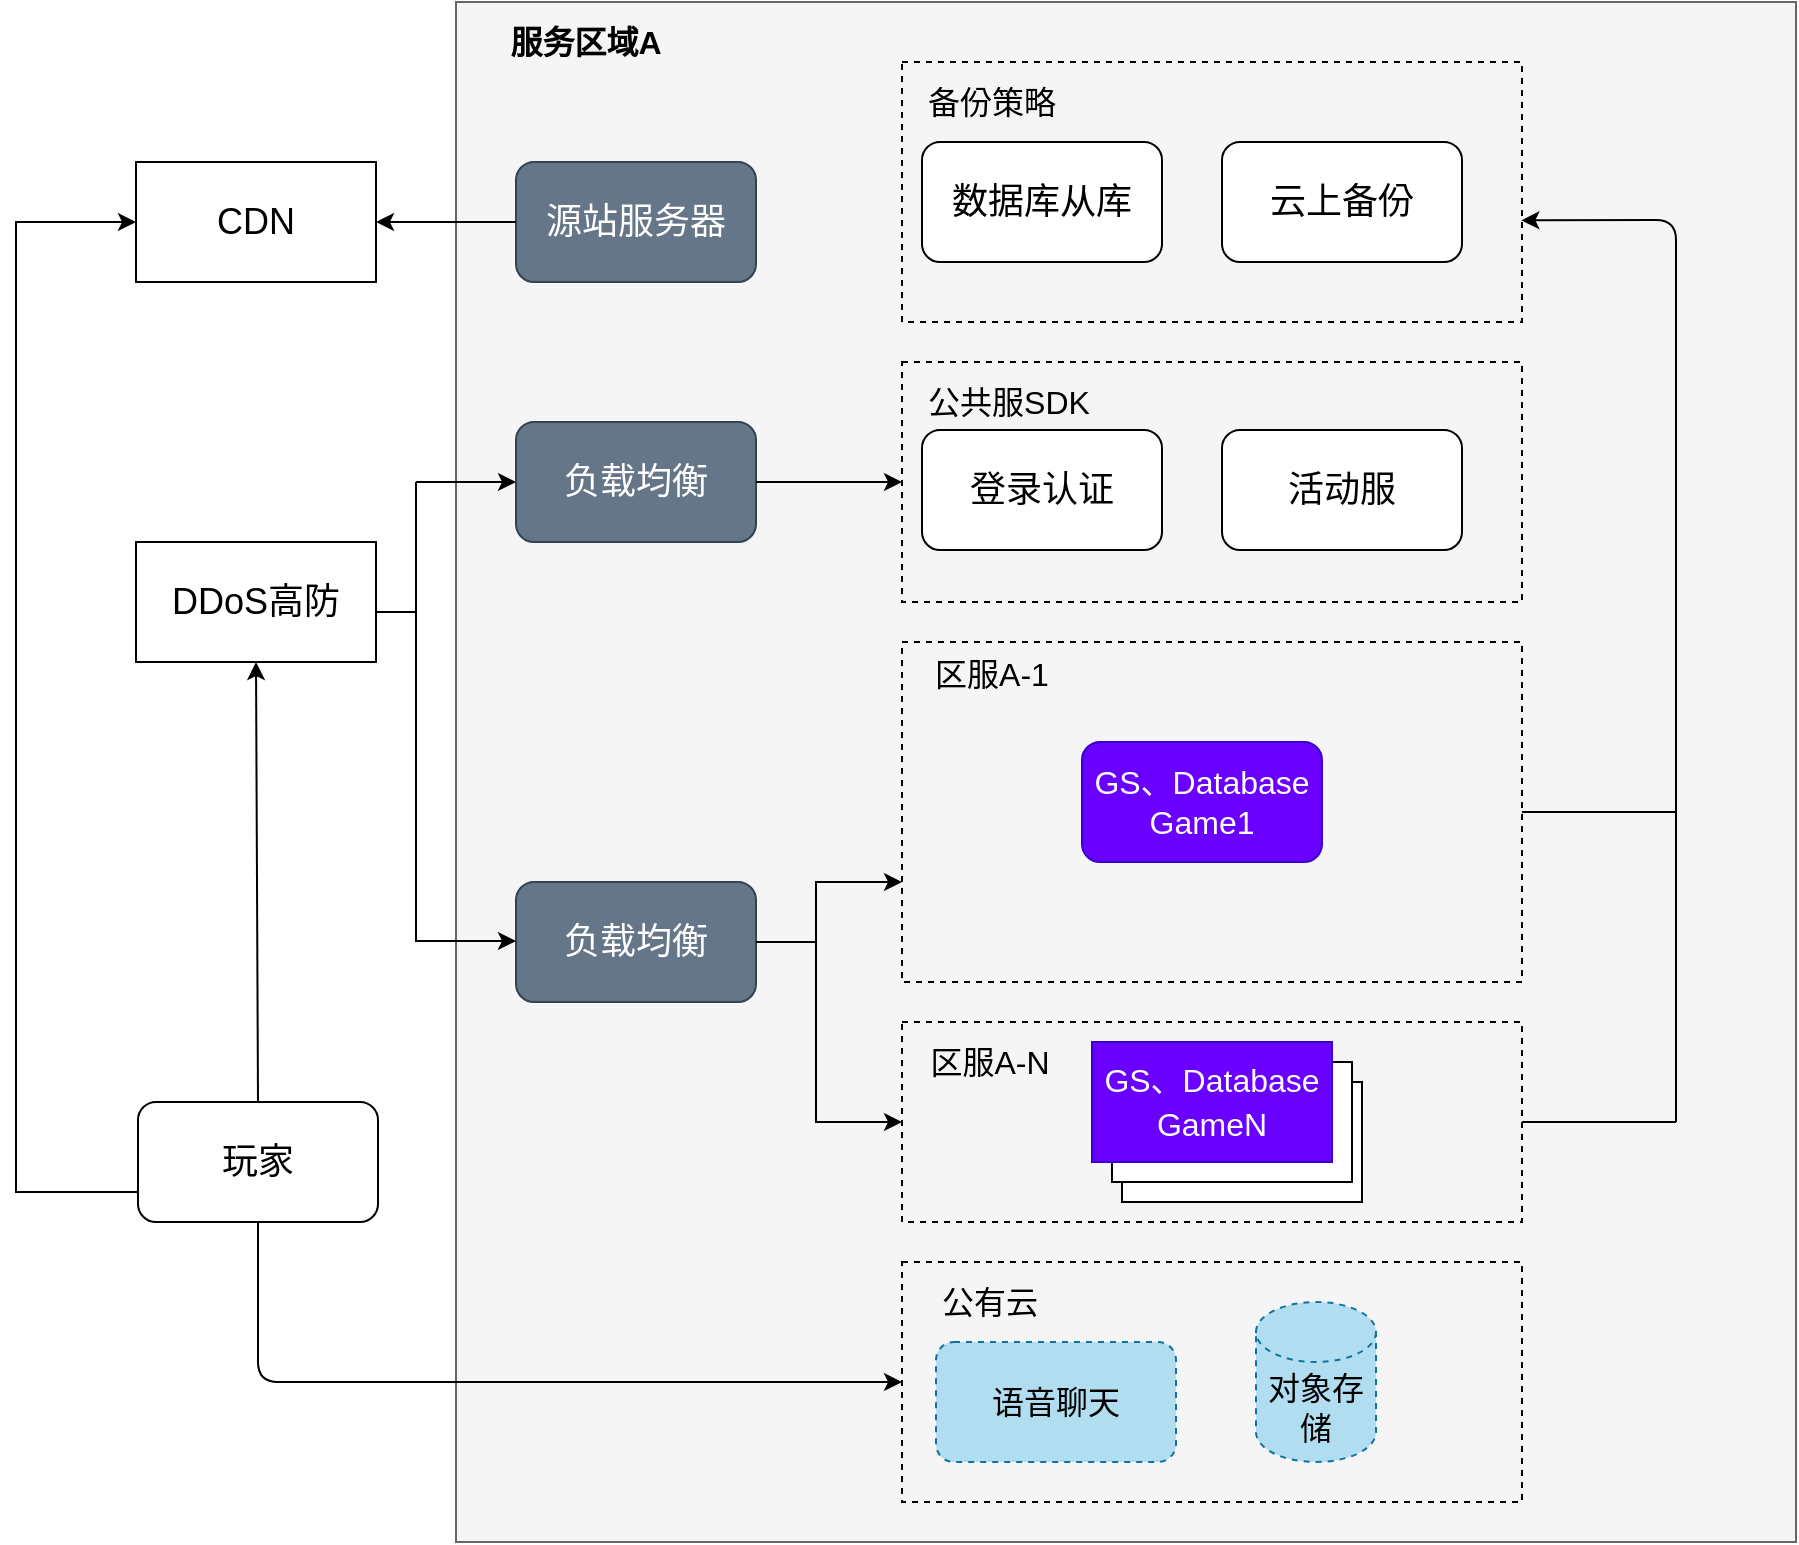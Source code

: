 <mxfile version="14.4.3" type="github">
  <diagram id="fT9dytx6FlZxMEzEyuWl" name="Page-1">
    <mxGraphModel dx="1303" dy="672" grid="1" gridSize="10" guides="1" tooltips="1" connect="1" arrows="1" fold="1" page="1" pageScale="1" pageWidth="1600" pageHeight="1200" math="0" shadow="0">
      <root>
        <mxCell id="0" />
        <mxCell id="1" parent="0" />
        <mxCell id="Vs3RJaH12gDjdYwrqUp_-3" value="" style="rounded=0;whiteSpace=wrap;html=1;fillColor=#f5f5f5;strokeColor=#666666;fontColor=#333333;" parent="1" vertex="1">
          <mxGeometry x="330" y="320" width="670" height="770" as="geometry" />
        </mxCell>
        <mxCell id="Vs3RJaH12gDjdYwrqUp_-6" value="CDN" style="rounded=0;whiteSpace=wrap;html=1;fontSize=18;" parent="1" vertex="1">
          <mxGeometry x="170" y="400" width="120" height="60" as="geometry" />
        </mxCell>
        <mxCell id="zrN1Y2SLU0a6Z4_LZhqY-11" value="" style="edgeStyle=elbowEdgeStyle;rounded=0;orthogonalLoop=1;jettySize=auto;html=1;fontSize=16;fontColor=#030303;exitX=0;exitY=0.75;exitDx=0;exitDy=0;" edge="1" parent="1" source="Vs3RJaH12gDjdYwrqUp_-7" target="Vs3RJaH12gDjdYwrqUp_-6">
          <mxGeometry relative="1" as="geometry">
            <Array as="points">
              <mxPoint x="110" y="510" />
            </Array>
          </mxGeometry>
        </mxCell>
        <mxCell id="Vs3RJaH12gDjdYwrqUp_-7" value="玩家" style="rounded=1;whiteSpace=wrap;html=1;fontSize=18;" parent="1" vertex="1">
          <mxGeometry x="171" y="870" width="120" height="60" as="geometry" />
        </mxCell>
        <mxCell id="Vs3RJaH12gDjdYwrqUp_-8" value="DDoS高防" style="rounded=0;whiteSpace=wrap;html=1;fontSize=18;" parent="1" vertex="1">
          <mxGeometry x="170" y="590" width="120" height="60" as="geometry" />
        </mxCell>
        <mxCell id="Vs3RJaH12gDjdYwrqUp_-9" value="&lt;font style=&quot;font-size: 16px&quot;&gt;服务区域A&lt;/font&gt;" style="text;html=1;strokeColor=none;fillColor=none;align=center;verticalAlign=middle;whiteSpace=wrap;rounded=0;fontStyle=1;fontSize=18;" parent="1" vertex="1">
          <mxGeometry x="350" y="330" width="90" height="20" as="geometry" />
        </mxCell>
        <mxCell id="Vs3RJaH12gDjdYwrqUp_-10" value="源站服务器" style="rounded=1;whiteSpace=wrap;html=1;fontSize=18;fillColor=#647687;strokeColor=#314354;fontColor=#ffffff;" parent="1" vertex="1">
          <mxGeometry x="360" y="400" width="120" height="60" as="geometry" />
        </mxCell>
        <mxCell id="Vs3RJaH12gDjdYwrqUp_-11" value="负载均衡" style="rounded=1;whiteSpace=wrap;html=1;fontSize=18;fillColor=#647687;strokeColor=#314354;fontColor=#ffffff;" parent="1" vertex="1">
          <mxGeometry x="360" y="530" width="120" height="60" as="geometry" />
        </mxCell>
        <mxCell id="Vs3RJaH12gDjdYwrqUp_-12" value="负载均衡&lt;br style=&quot;font-size: 18px;&quot;&gt;" style="rounded=1;whiteSpace=wrap;html=1;strokeColor=#314354;fillColor=#647687;fontColor=#ffffff;fontSize=18;" parent="1" vertex="1">
          <mxGeometry x="360" y="760" width="120" height="60" as="geometry" />
        </mxCell>
        <mxCell id="Vs3RJaH12gDjdYwrqUp_-19" value="" style="rounded=0;whiteSpace=wrap;html=1;dashed=1;strokeColor=#000000;fillColor=none;gradientColor=none;" parent="1" vertex="1">
          <mxGeometry x="553" y="350" width="310" height="130" as="geometry" />
        </mxCell>
        <mxCell id="Vs3RJaH12gDjdYwrqUp_-20" value="" style="rounded=0;whiteSpace=wrap;html=1;dashed=1;strokeColor=#000000;fillColor=none;gradientColor=none;" parent="1" vertex="1">
          <mxGeometry x="553" y="500" width="310" height="120" as="geometry" />
        </mxCell>
        <mxCell id="Vs3RJaH12gDjdYwrqUp_-21" value="" style="rounded=0;whiteSpace=wrap;html=1;dashed=1;strokeColor=#000000;fillColor=none;gradientColor=none;" parent="1" vertex="1">
          <mxGeometry x="553" y="640" width="310" height="170" as="geometry" />
        </mxCell>
        <mxCell id="Vs3RJaH12gDjdYwrqUp_-22" value="" style="rounded=0;whiteSpace=wrap;html=1;dashed=1;strokeColor=#000000;fillColor=none;gradientColor=none;" parent="1" vertex="1">
          <mxGeometry x="553" y="830" width="310" height="100" as="geometry" />
        </mxCell>
        <mxCell id="Vs3RJaH12gDjdYwrqUp_-23" value="&lt;span style=&quot;font-weight: 400; font-size: 16px;&quot;&gt;备份策略&lt;/span&gt;" style="text;html=1;strokeColor=none;fillColor=none;align=center;verticalAlign=middle;whiteSpace=wrap;rounded=0;fontStyle=1;fontSize=16;" parent="1" vertex="1">
          <mxGeometry x="563" y="360" width="70" height="20" as="geometry" />
        </mxCell>
        <mxCell id="Vs3RJaH12gDjdYwrqUp_-24" value="登录认证" style="rounded=1;whiteSpace=wrap;html=1;fontSize=18;" parent="1" vertex="1">
          <mxGeometry x="563" y="534" width="120" height="60" as="geometry" />
        </mxCell>
        <mxCell id="Vs3RJaH12gDjdYwrqUp_-25" value="活动服" style="rounded=1;whiteSpace=wrap;html=1;fontSize=18;" parent="1" vertex="1">
          <mxGeometry x="713" y="534" width="120" height="60" as="geometry" />
        </mxCell>
        <mxCell id="Vs3RJaH12gDjdYwrqUp_-26" value="&lt;span style=&quot;font-weight: 400; font-size: 16px;&quot;&gt;公共服SDK&lt;/span&gt;" style="text;html=1;strokeColor=none;fillColor=none;align=center;verticalAlign=middle;whiteSpace=wrap;rounded=0;fontStyle=1;fontSize=16;" parent="1" vertex="1">
          <mxGeometry x="563" y="510" width="87" height="20" as="geometry" />
        </mxCell>
        <mxCell id="Vs3RJaH12gDjdYwrqUp_-27" value="&lt;span style=&quot;font-weight: 400; font-size: 16px;&quot;&gt;区服A-1&lt;/span&gt;" style="text;html=1;strokeColor=none;fillColor=none;align=center;verticalAlign=middle;whiteSpace=wrap;rounded=0;fontStyle=1;fontSize=16;" parent="1" vertex="1">
          <mxGeometry x="563" y="646" width="70" height="20" as="geometry" />
        </mxCell>
        <mxCell id="Vs3RJaH12gDjdYwrqUp_-28" value="&lt;span style=&quot;font-weight: 400; font-size: 16px;&quot;&gt;区服A-N&lt;/span&gt;" style="text;html=1;strokeColor=none;fillColor=none;align=center;verticalAlign=middle;whiteSpace=wrap;rounded=0;fontStyle=1;fontSize=16;" parent="1" vertex="1">
          <mxGeometry x="562" y="840" width="70" height="20" as="geometry" />
        </mxCell>
        <mxCell id="Vs3RJaH12gDjdYwrqUp_-29" value="架构同源A-1" style="rounded=0;whiteSpace=wrap;html=1;" parent="1" vertex="1">
          <mxGeometry x="663" y="860" width="120" height="60" as="geometry" />
        </mxCell>
        <mxCell id="Vs3RJaH12gDjdYwrqUp_-30" value="架构同源A-1" style="rounded=0;whiteSpace=wrap;html=1;" parent="1" vertex="1">
          <mxGeometry x="658" y="850" width="120" height="60" as="geometry" />
        </mxCell>
        <mxCell id="Vs3RJaH12gDjdYwrqUp_-31" value="&lt;span style=&quot;font-size: 16px&quot;&gt;GS、Database&lt;/span&gt;&lt;br style=&quot;font-size: 16px&quot;&gt;&lt;span style=&quot;font-size: 16px&quot;&gt;GameN&lt;/span&gt;" style="rounded=0;whiteSpace=wrap;html=1;fontSize=18;fillColor=#6a00ff;strokeColor=#3700CC;fontColor=#ffffff;" parent="1" vertex="1">
          <mxGeometry x="648" y="840" width="120" height="60" as="geometry" />
        </mxCell>
        <mxCell id="Vs3RJaH12gDjdYwrqUp_-34" value="数据库从库" style="rounded=1;whiteSpace=wrap;html=1;fontSize=18;" parent="1" vertex="1">
          <mxGeometry x="563" y="390" width="120" height="60" as="geometry" />
        </mxCell>
        <mxCell id="Vs3RJaH12gDjdYwrqUp_-35" value="&lt;font style=&quot;font-size: 18px&quot;&gt;云上备份&lt;/font&gt;" style="rounded=1;whiteSpace=wrap;html=1;" parent="1" vertex="1">
          <mxGeometry x="713" y="390" width="120" height="60" as="geometry" />
        </mxCell>
        <mxCell id="Vs3RJaH12gDjdYwrqUp_-36" value="GS、Database&lt;br&gt;Game1" style="rounded=1;whiteSpace=wrap;html=1;fontSize=16;fillColor=#6a00ff;strokeColor=#3700CC;fontColor=#ffffff;" parent="1" vertex="1">
          <mxGeometry x="643" y="690" width="120" height="60" as="geometry" />
        </mxCell>
        <mxCell id="Vs3RJaH12gDjdYwrqUp_-38" value="" style="endArrow=classic;html=1;entryX=0;entryY=0.5;entryDx=0;entryDy=0;" parent="1" target="Vs3RJaH12gDjdYwrqUp_-11" edge="1">
          <mxGeometry width="50" height="50" relative="1" as="geometry">
            <mxPoint x="310" y="560" as="sourcePoint" />
            <mxPoint x="630" y="480" as="targetPoint" />
            <Array as="points" />
          </mxGeometry>
        </mxCell>
        <mxCell id="Vs3RJaH12gDjdYwrqUp_-45" value="" style="endArrow=classic;html=1;" parent="1" source="Vs3RJaH12gDjdYwrqUp_-11" target="Vs3RJaH12gDjdYwrqUp_-20" edge="1">
          <mxGeometry width="50" height="50" relative="1" as="geometry">
            <mxPoint x="523" y="564" as="sourcePoint" />
            <mxPoint x="553" y="564" as="targetPoint" />
          </mxGeometry>
        </mxCell>
        <mxCell id="Vs3RJaH12gDjdYwrqUp_-49" value="" style="endArrow=classic;html=1;exitX=0;exitY=0.5;exitDx=0;exitDy=0;entryX=1;entryY=0.5;entryDx=0;entryDy=0;" parent="1" source="Vs3RJaH12gDjdYwrqUp_-10" target="Vs3RJaH12gDjdYwrqUp_-6" edge="1">
          <mxGeometry width="50" height="50" relative="1" as="geometry">
            <mxPoint x="630" y="650" as="sourcePoint" />
            <mxPoint x="680" y="600" as="targetPoint" />
          </mxGeometry>
        </mxCell>
        <mxCell id="Vs3RJaH12gDjdYwrqUp_-51" style="edgeStyle=elbowEdgeStyle;rounded=0;orthogonalLoop=1;jettySize=auto;html=1;fontSize=16;fontColor=#030303;entryX=0;entryY=0.5;entryDx=0;entryDy=0;" parent="1" source="Vs3RJaH12gDjdYwrqUp_-12" target="Vs3RJaH12gDjdYwrqUp_-22" edge="1">
          <mxGeometry relative="1" as="geometry">
            <Array as="points">
              <mxPoint x="510" y="880" />
              <mxPoint x="500" y="840" />
            </Array>
          </mxGeometry>
        </mxCell>
        <mxCell id="Vs3RJaH12gDjdYwrqUp_-53" style="edgeStyle=elbowEdgeStyle;rounded=0;orthogonalLoop=1;jettySize=auto;html=1;fontSize=16;fontColor=#030303;entryX=0;entryY=0.5;entryDx=0;entryDy=0;" parent="1" edge="1">
          <mxGeometry relative="1" as="geometry">
            <mxPoint x="500" y="790" as="sourcePoint" />
            <mxPoint x="553" y="760" as="targetPoint" />
            <Array as="points">
              <mxPoint x="510" y="760" />
              <mxPoint x="500" y="720" />
            </Array>
          </mxGeometry>
        </mxCell>
        <mxCell id="Vs3RJaH12gDjdYwrqUp_-56" value="" style="endArrow=classic;html=1;fontSize=16;fontColor=#030303;entryX=0.999;entryY=0.609;entryDx=0;entryDy=0;entryPerimeter=0;" parent="1" target="Vs3RJaH12gDjdYwrqUp_-19" edge="1">
          <mxGeometry width="50" height="50" relative="1" as="geometry">
            <mxPoint x="940" y="880" as="sourcePoint" />
            <mxPoint x="990" y="825" as="targetPoint" />
            <Array as="points">
              <mxPoint x="940" y="429" />
            </Array>
          </mxGeometry>
        </mxCell>
        <mxCell id="Vs3RJaH12gDjdYwrqUp_-57" value="" style="endArrow=none;html=1;fontSize=16;fontColor=#030303;exitX=1;exitY=0.5;exitDx=0;exitDy=0;" parent="1" source="Vs3RJaH12gDjdYwrqUp_-22" edge="1">
          <mxGeometry width="50" height="50" relative="1" as="geometry">
            <mxPoint x="580" y="840" as="sourcePoint" />
            <mxPoint x="940" y="880" as="targetPoint" />
          </mxGeometry>
        </mxCell>
        <mxCell id="Vs3RJaH12gDjdYwrqUp_-58" value="" style="endArrow=none;html=1;fontSize=16;fontColor=#030303;exitX=1;exitY=0.5;exitDx=0;exitDy=0;" parent="1" source="Vs3RJaH12gDjdYwrqUp_-21" edge="1">
          <mxGeometry width="50" height="50" relative="1" as="geometry">
            <mxPoint x="580" y="730" as="sourcePoint" />
            <mxPoint x="940" y="725" as="targetPoint" />
          </mxGeometry>
        </mxCell>
        <mxCell id="zrN1Y2SLU0a6Z4_LZhqY-1" value="" style="rounded=0;whiteSpace=wrap;html=1;dashed=1;strokeColor=#000000;fillColor=none;gradientColor=none;" vertex="1" parent="1">
          <mxGeometry x="553" y="950" width="310" height="120" as="geometry" />
        </mxCell>
        <mxCell id="zrN1Y2SLU0a6Z4_LZhqY-2" value="&lt;span style=&quot;font-weight: 400&quot;&gt;公有云&lt;/span&gt;" style="text;html=1;strokeColor=none;fillColor=none;align=center;verticalAlign=middle;whiteSpace=wrap;rounded=0;fontStyle=1;fontSize=16;" vertex="1" parent="1">
          <mxGeometry x="562" y="960" width="70" height="20" as="geometry" />
        </mxCell>
        <mxCell id="zrN1Y2SLU0a6Z4_LZhqY-3" value="语音聊天" style="rounded=1;whiteSpace=wrap;html=1;dashed=1;strokeColor=#10739e;fillColor=#b1ddf0;fontSize=16;" vertex="1" parent="1">
          <mxGeometry x="570" y="990" width="120" height="60" as="geometry" />
        </mxCell>
        <mxCell id="zrN1Y2SLU0a6Z4_LZhqY-4" value="对象存储" style="shape=cylinder3;whiteSpace=wrap;html=1;boundedLbl=1;backgroundOutline=1;size=15;dashed=1;strokeColor=#10739e;fillColor=#b1ddf0;fontSize=16;" vertex="1" parent="1">
          <mxGeometry x="730" y="970" width="60" height="80" as="geometry" />
        </mxCell>
        <mxCell id="zrN1Y2SLU0a6Z4_LZhqY-13" value="" style="endArrow=classic;html=1;entryX=0;entryY=0.5;entryDx=0;entryDy=0;" edge="1" parent="1">
          <mxGeometry width="50" height="50" relative="1" as="geometry">
            <mxPoint x="310" y="789.5" as="sourcePoint" />
            <mxPoint x="360" y="789.5" as="targetPoint" />
            <Array as="points" />
          </mxGeometry>
        </mxCell>
        <mxCell id="zrN1Y2SLU0a6Z4_LZhqY-14" value="" style="endArrow=none;html=1;fontSize=16;fontColor=#030303;" edge="1" parent="1">
          <mxGeometry width="50" height="50" relative="1" as="geometry">
            <mxPoint x="310" y="790" as="sourcePoint" />
            <mxPoint x="310" y="560" as="targetPoint" />
          </mxGeometry>
        </mxCell>
        <mxCell id="zrN1Y2SLU0a6Z4_LZhqY-16" value="" style="endArrow=none;html=1;fontSize=16;fontColor=#030303;" edge="1" parent="1">
          <mxGeometry width="50" height="50" relative="1" as="geometry">
            <mxPoint x="290" y="625" as="sourcePoint" />
            <mxPoint x="310" y="625" as="targetPoint" />
          </mxGeometry>
        </mxCell>
        <mxCell id="zrN1Y2SLU0a6Z4_LZhqY-17" value="" style="endArrow=classic;html=1;fontSize=16;fontColor=#030303;exitX=0.5;exitY=1;exitDx=0;exitDy=0;entryX=0;entryY=0.5;entryDx=0;entryDy=0;" edge="1" parent="1" source="Vs3RJaH12gDjdYwrqUp_-7" target="zrN1Y2SLU0a6Z4_LZhqY-1">
          <mxGeometry width="50" height="50" relative="1" as="geometry">
            <mxPoint x="440" y="850" as="sourcePoint" />
            <mxPoint x="490" y="800" as="targetPoint" />
            <Array as="points">
              <mxPoint x="231" y="1010" />
              <mxPoint x="380" y="1010" />
            </Array>
          </mxGeometry>
        </mxCell>
        <mxCell id="zrN1Y2SLU0a6Z4_LZhqY-18" value="" style="endArrow=classic;html=1;fontSize=16;fontColor=#030303;exitX=0.5;exitY=0;exitDx=0;exitDy=0;entryX=0.5;entryY=1;entryDx=0;entryDy=0;" edge="1" parent="1" source="Vs3RJaH12gDjdYwrqUp_-7" target="Vs3RJaH12gDjdYwrqUp_-8">
          <mxGeometry width="50" height="50" relative="1" as="geometry">
            <mxPoint x="440" y="680" as="sourcePoint" />
            <mxPoint x="240" y="640" as="targetPoint" />
          </mxGeometry>
        </mxCell>
      </root>
    </mxGraphModel>
  </diagram>
</mxfile>

